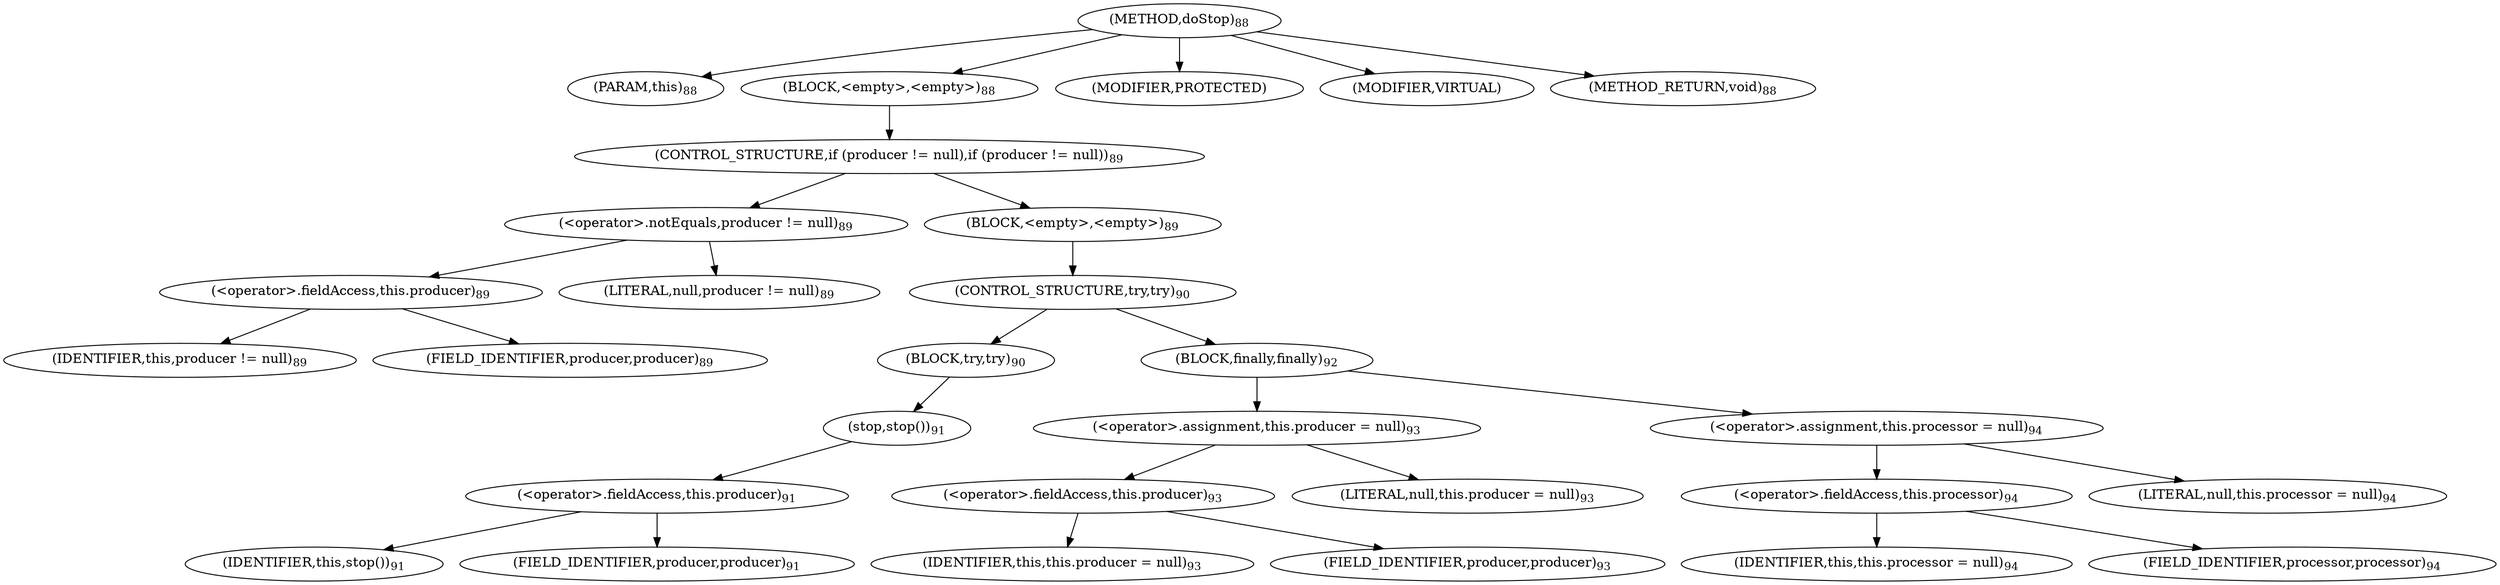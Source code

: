 digraph "doStop" {  
"193" [label = <(METHOD,doStop)<SUB>88</SUB>> ]
"194" [label = <(PARAM,this)<SUB>88</SUB>> ]
"195" [label = <(BLOCK,&lt;empty&gt;,&lt;empty&gt;)<SUB>88</SUB>> ]
"196" [label = <(CONTROL_STRUCTURE,if (producer != null),if (producer != null))<SUB>89</SUB>> ]
"197" [label = <(&lt;operator&gt;.notEquals,producer != null)<SUB>89</SUB>> ]
"198" [label = <(&lt;operator&gt;.fieldAccess,this.producer)<SUB>89</SUB>> ]
"199" [label = <(IDENTIFIER,this,producer != null)<SUB>89</SUB>> ]
"200" [label = <(FIELD_IDENTIFIER,producer,producer)<SUB>89</SUB>> ]
"201" [label = <(LITERAL,null,producer != null)<SUB>89</SUB>> ]
"202" [label = <(BLOCK,&lt;empty&gt;,&lt;empty&gt;)<SUB>89</SUB>> ]
"203" [label = <(CONTROL_STRUCTURE,try,try)<SUB>90</SUB>> ]
"204" [label = <(BLOCK,try,try)<SUB>90</SUB>> ]
"205" [label = <(stop,stop())<SUB>91</SUB>> ]
"206" [label = <(&lt;operator&gt;.fieldAccess,this.producer)<SUB>91</SUB>> ]
"207" [label = <(IDENTIFIER,this,stop())<SUB>91</SUB>> ]
"208" [label = <(FIELD_IDENTIFIER,producer,producer)<SUB>91</SUB>> ]
"209" [label = <(BLOCK,finally,finally)<SUB>92</SUB>> ]
"210" [label = <(&lt;operator&gt;.assignment,this.producer = null)<SUB>93</SUB>> ]
"211" [label = <(&lt;operator&gt;.fieldAccess,this.producer)<SUB>93</SUB>> ]
"212" [label = <(IDENTIFIER,this,this.producer = null)<SUB>93</SUB>> ]
"213" [label = <(FIELD_IDENTIFIER,producer,producer)<SUB>93</SUB>> ]
"214" [label = <(LITERAL,null,this.producer = null)<SUB>93</SUB>> ]
"215" [label = <(&lt;operator&gt;.assignment,this.processor = null)<SUB>94</SUB>> ]
"216" [label = <(&lt;operator&gt;.fieldAccess,this.processor)<SUB>94</SUB>> ]
"217" [label = <(IDENTIFIER,this,this.processor = null)<SUB>94</SUB>> ]
"218" [label = <(FIELD_IDENTIFIER,processor,processor)<SUB>94</SUB>> ]
"219" [label = <(LITERAL,null,this.processor = null)<SUB>94</SUB>> ]
"220" [label = <(MODIFIER,PROTECTED)> ]
"221" [label = <(MODIFIER,VIRTUAL)> ]
"222" [label = <(METHOD_RETURN,void)<SUB>88</SUB>> ]
  "193" -> "194" 
  "193" -> "195" 
  "193" -> "220" 
  "193" -> "221" 
  "193" -> "222" 
  "195" -> "196" 
  "196" -> "197" 
  "196" -> "202" 
  "197" -> "198" 
  "197" -> "201" 
  "198" -> "199" 
  "198" -> "200" 
  "202" -> "203" 
  "203" -> "204" 
  "203" -> "209" 
  "204" -> "205" 
  "205" -> "206" 
  "206" -> "207" 
  "206" -> "208" 
  "209" -> "210" 
  "209" -> "215" 
  "210" -> "211" 
  "210" -> "214" 
  "211" -> "212" 
  "211" -> "213" 
  "215" -> "216" 
  "215" -> "219" 
  "216" -> "217" 
  "216" -> "218" 
}
